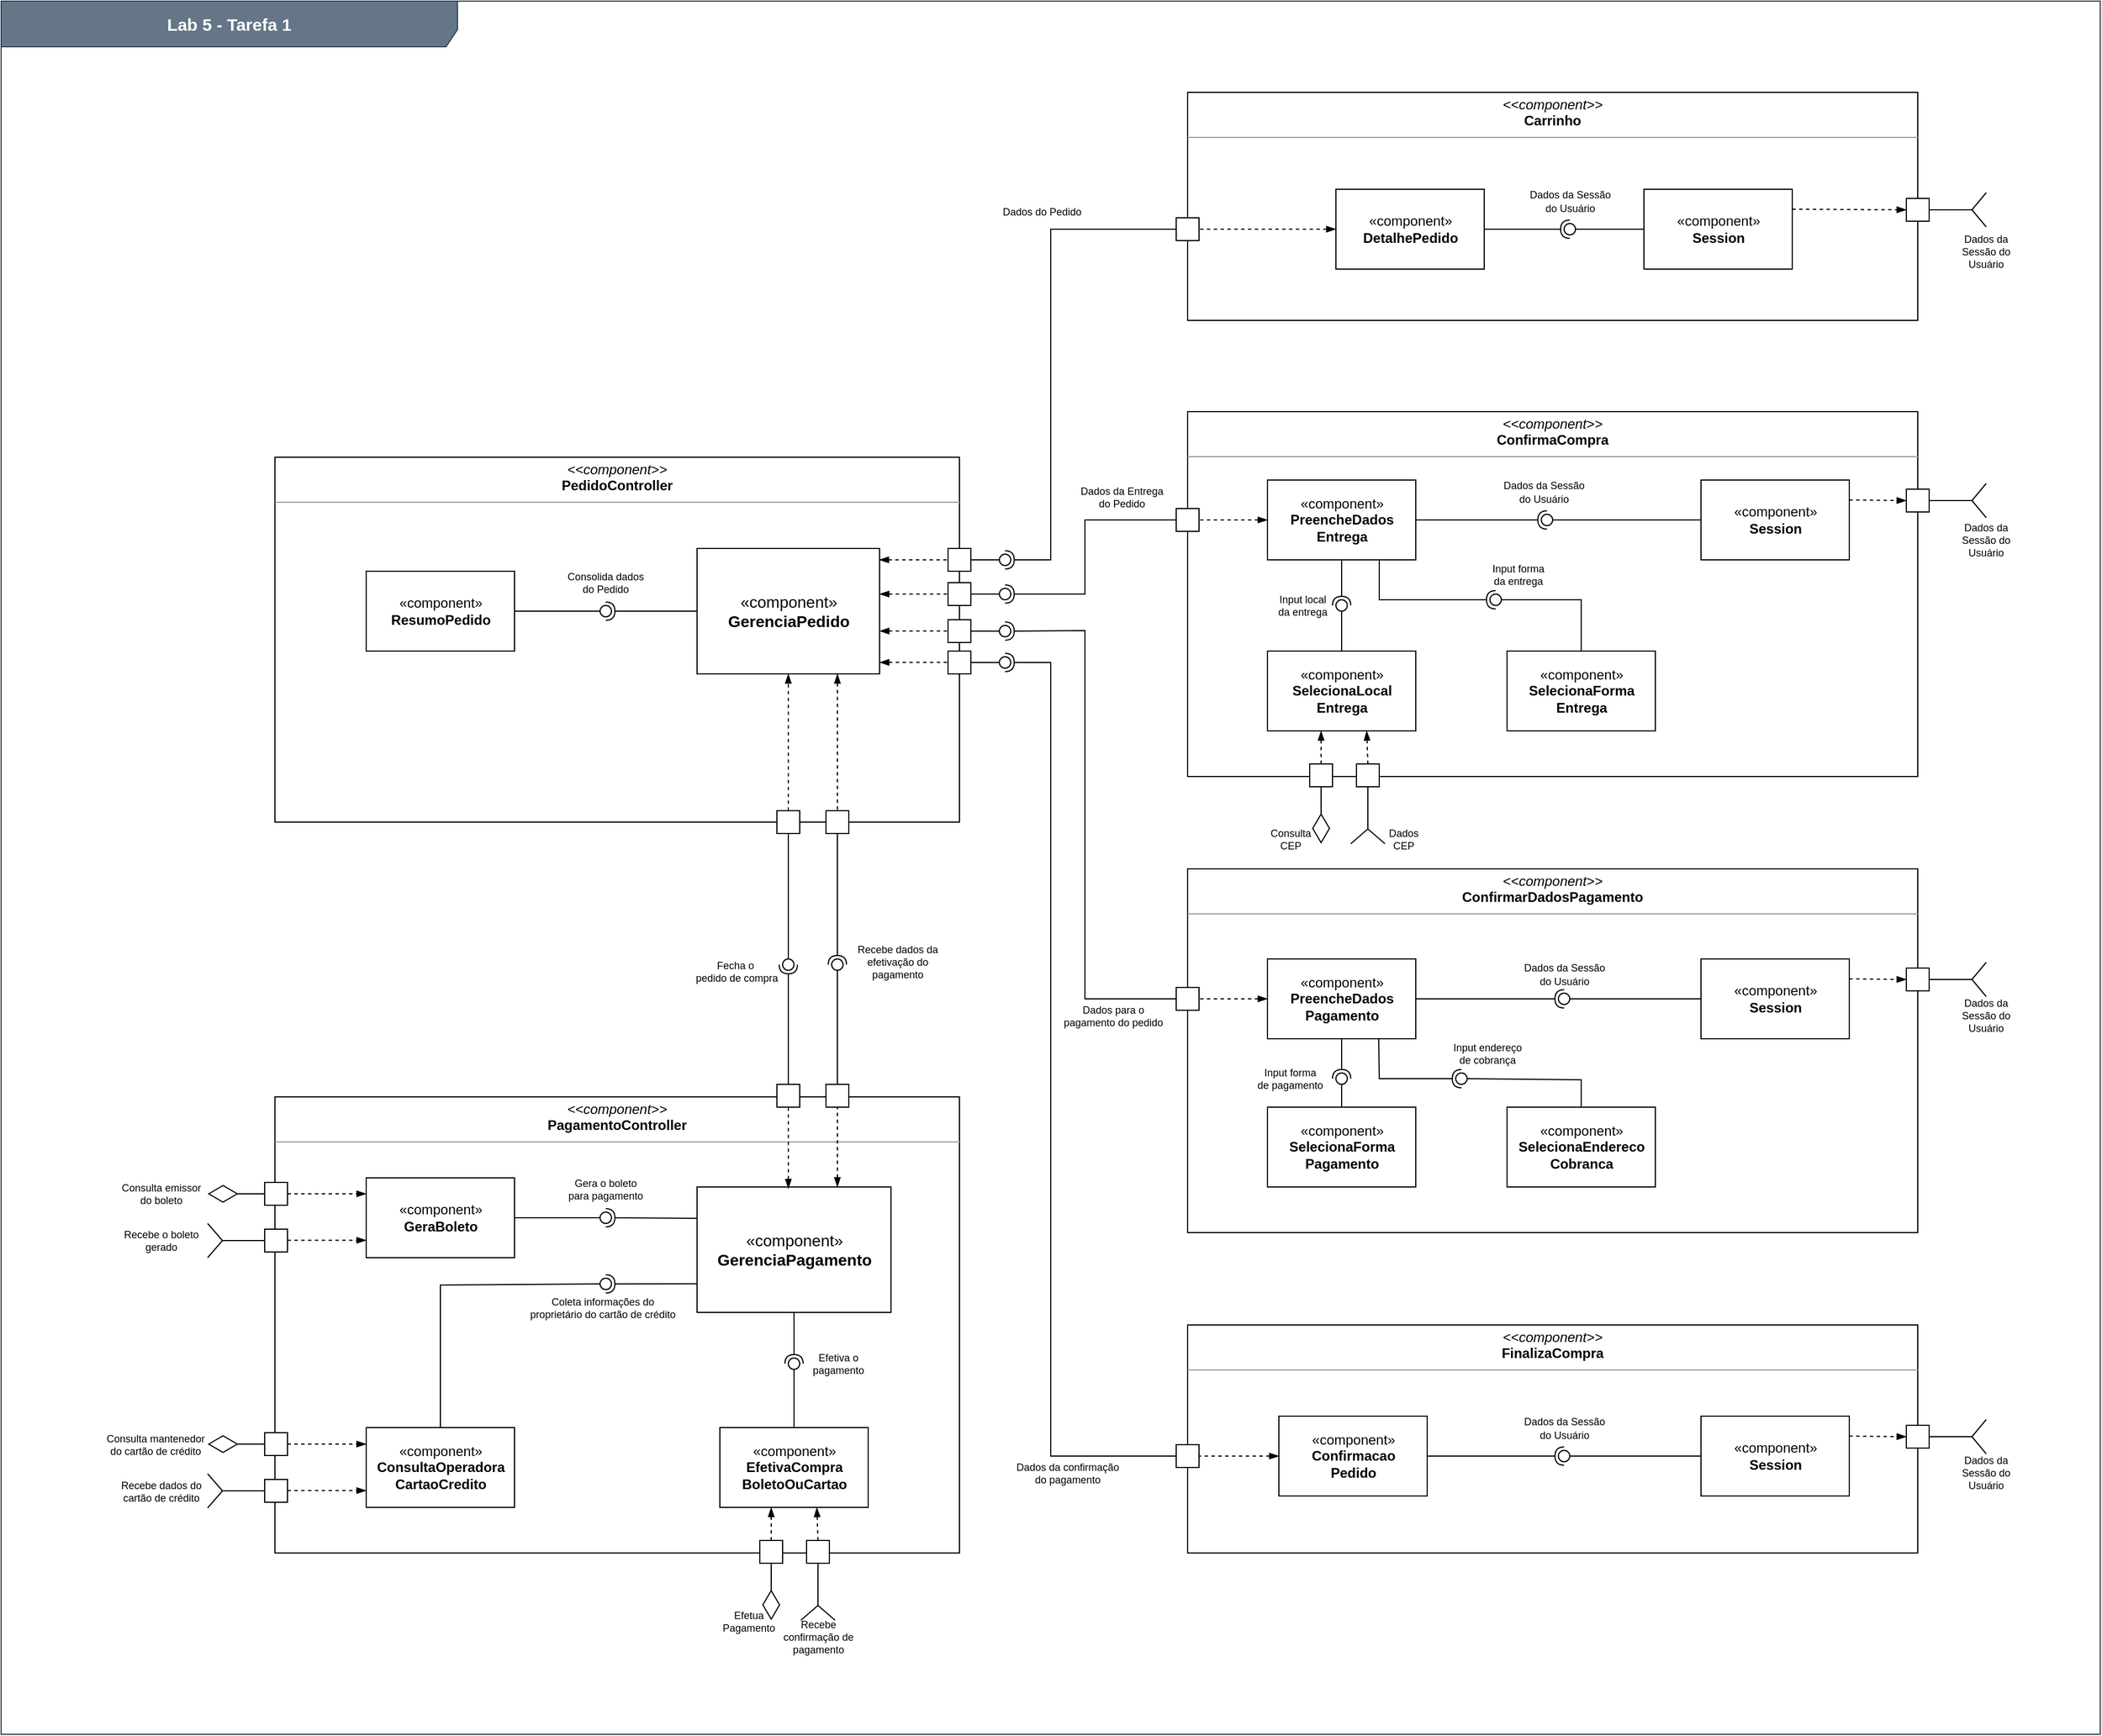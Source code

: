 <mxfile version="13.6.2" type="device"><diagram id="gcP-zUikWNP-_VO1i6bN" name="Page-1"><mxGraphModel dx="5293" dy="1544" grid="1" gridSize="10" guides="1" tooltips="1" connect="1" arrows="1" fold="1" page="1" pageScale="1" pageWidth="1169" pageHeight="827" math="0" shadow="0"><root><mxCell id="0"/><mxCell id="1" parent="0"/><mxCell id="m5oU41wqeyeOTkwFRVO8-5" value="&lt;p style=&quot;margin: 0px ; margin-top: 4px ; text-align: center&quot;&gt;&lt;i&gt;&amp;lt;&amp;lt;component&amp;gt;&amp;gt;&lt;/i&gt;&lt;br&gt;&lt;b&gt;PedidoController&lt;/b&gt;&lt;/p&gt;&lt;hr size=&quot;1&quot;&gt;&lt;p style=&quot;margin: 0px ; margin-left: 4px&quot;&gt;&lt;/p&gt;&lt;p style=&quot;margin: 0px ; margin-left: 4px&quot;&gt;&lt;br&gt;&lt;/p&gt;" style="verticalAlign=top;align=left;overflow=fill;fontSize=12;fontFamily=Helvetica;html=1;" vertex="1" parent="1"><mxGeometry x="-560" y="560" width="600" height="320" as="geometry"/></mxCell><mxCell id="m5oU41wqeyeOTkwFRVO8-6" value="&lt;p style=&quot;margin: 0px ; margin-top: 4px ; text-align: center&quot;&gt;&lt;i&gt;&amp;lt;&amp;lt;component&amp;gt;&amp;gt;&lt;/i&gt;&lt;br&gt;&lt;b&gt;Carrinho&lt;/b&gt;&lt;/p&gt;&lt;hr size=&quot;1&quot;&gt;&lt;p style=&quot;margin: 0px ; margin-left: 4px&quot;&gt;&lt;/p&gt;&lt;p style=&quot;margin: 0px ; margin-left: 4px&quot;&gt;&lt;br&gt;&lt;/p&gt;" style="verticalAlign=top;align=left;overflow=fill;fontSize=12;fontFamily=Helvetica;html=1;" vertex="1" parent="1"><mxGeometry x="240" y="240" width="640" height="200" as="geometry"/></mxCell><mxCell id="m5oU41wqeyeOTkwFRVO8-7" value="&lt;p style=&quot;margin: 0px ; margin-top: 4px ; text-align: center&quot;&gt;&lt;i&gt;&amp;lt;&amp;lt;component&amp;gt;&amp;gt;&lt;/i&gt;&lt;br&gt;&lt;b&gt;ConfirmaCompra&lt;/b&gt;&lt;/p&gt;&lt;hr size=&quot;1&quot;&gt;&lt;p style=&quot;margin: 0px ; margin-left: 4px&quot;&gt;&lt;/p&gt;&lt;p style=&quot;margin: 0px ; margin-left: 4px&quot;&gt;&lt;br&gt;&lt;/p&gt;" style="verticalAlign=top;align=left;overflow=fill;fontSize=12;fontFamily=Helvetica;html=1;" vertex="1" parent="1"><mxGeometry x="240" y="520" width="640" height="320" as="geometry"/></mxCell><mxCell id="m5oU41wqeyeOTkwFRVO8-8" value="&lt;p style=&quot;margin: 0px ; margin-top: 4px ; text-align: center&quot;&gt;&lt;i&gt;&amp;lt;&amp;lt;component&amp;gt;&amp;gt;&lt;/i&gt;&lt;br&gt;&lt;b&gt;FinalizaCompra&lt;/b&gt;&lt;/p&gt;&lt;hr size=&quot;1&quot;&gt;&lt;p style=&quot;margin: 0px ; margin-left: 4px&quot;&gt;&lt;/p&gt;&lt;p style=&quot;margin: 0px ; margin-left: 4px&quot;&gt;&lt;br&gt;&lt;/p&gt;" style="verticalAlign=top;align=left;overflow=fill;fontSize=12;fontFamily=Helvetica;html=1;" vertex="1" parent="1"><mxGeometry x="240" y="1321" width="640" height="200" as="geometry"/></mxCell><mxCell id="m5oU41wqeyeOTkwFRVO8-10" value="&lt;p style=&quot;margin: 0px ; margin-top: 4px ; text-align: center&quot;&gt;&lt;i&gt;&amp;lt;&amp;lt;component&amp;gt;&amp;gt;&lt;/i&gt;&lt;br&gt;&lt;b&gt;ConfirmarDadosPagamento&lt;/b&gt;&lt;/p&gt;&lt;hr size=&quot;1&quot;&gt;&lt;p style=&quot;margin: 0px ; margin-left: 4px&quot;&gt;&lt;/p&gt;&lt;p style=&quot;margin: 0px ; margin-left: 4px&quot;&gt;&lt;br&gt;&lt;/p&gt;" style="verticalAlign=top;align=left;overflow=fill;fontSize=12;fontFamily=Helvetica;html=1;" vertex="1" parent="1"><mxGeometry x="240" y="921" width="640" height="319" as="geometry"/></mxCell><mxCell id="m5oU41wqeyeOTkwFRVO8-15" value="«component»&lt;br&gt;&lt;b&gt;DetalhePedido&lt;/b&gt;" style="html=1;dropTarget=0;" vertex="1" parent="1"><mxGeometry x="370" y="325" width="130" height="70" as="geometry"/></mxCell><mxCell id="m5oU41wqeyeOTkwFRVO8-17" value="«component»&lt;br&gt;&lt;b&gt;Session&lt;/b&gt;" style="html=1;dropTarget=0;" vertex="1" parent="1"><mxGeometry x="640" y="325" width="130" height="70" as="geometry"/></mxCell><mxCell id="m5oU41wqeyeOTkwFRVO8-20" value="«component»&lt;br&gt;&lt;b&gt;Session&lt;/b&gt;" style="html=1;dropTarget=0;" vertex="1" parent="1"><mxGeometry x="690" y="580" width="130" height="70" as="geometry"/></mxCell><mxCell id="m5oU41wqeyeOTkwFRVO8-21" value="«component»&lt;br&gt;&lt;b&gt;SelecionaLocal&lt;br&gt;Entrega&lt;br&gt;&lt;/b&gt;" style="html=1;dropTarget=0;" vertex="1" parent="1"><mxGeometry x="310" y="730" width="130" height="70" as="geometry"/></mxCell><mxCell id="m5oU41wqeyeOTkwFRVO8-22" value="«component»&lt;br&gt;&lt;b&gt;SelecionaForma&lt;br&gt;Entrega&lt;br&gt;&lt;/b&gt;" style="html=1;dropTarget=0;" vertex="1" parent="1"><mxGeometry x="520" y="730" width="130" height="70" as="geometry"/></mxCell><mxCell id="m5oU41wqeyeOTkwFRVO8-24" value="«component»&lt;br&gt;&lt;b&gt;Session&lt;/b&gt;" style="html=1;dropTarget=0;" vertex="1" parent="1"><mxGeometry x="690" y="1401" width="130" height="70" as="geometry"/></mxCell><mxCell id="m5oU41wqeyeOTkwFRVO8-25" value="«component»&lt;br&gt;&lt;b&gt;SelecionaForma&lt;br&gt;Pagamento&lt;br&gt;&lt;/b&gt;" style="html=1;dropTarget=0;" vertex="1" parent="1"><mxGeometry x="310" y="1130" width="130" height="70" as="geometry"/></mxCell><mxCell id="m5oU41wqeyeOTkwFRVO8-26" value="«component»&lt;br&gt;&lt;b&gt;SelecionaEndereco&lt;br&gt;Cobranca&lt;br&gt;&lt;/b&gt;" style="html=1;dropTarget=0;" vertex="1" parent="1"><mxGeometry x="520" y="1130" width="130" height="70" as="geometry"/></mxCell><mxCell id="m5oU41wqeyeOTkwFRVO8-27" value="«component»&lt;br&gt;&lt;b&gt;Session&lt;/b&gt;" style="html=1;dropTarget=0;" vertex="1" parent="1"><mxGeometry x="690" y="1000" width="130" height="70" as="geometry"/></mxCell><mxCell id="m5oU41wqeyeOTkwFRVO8-28" value="«component»&lt;br&gt;&lt;b&gt;Confirmacao&lt;br&gt;Pedido&lt;br&gt;&lt;/b&gt;" style="html=1;dropTarget=0;" vertex="1" parent="1"><mxGeometry x="320" y="1401" width="130" height="70" as="geometry"/></mxCell><mxCell id="m5oU41wqeyeOTkwFRVO8-30" value="«component»&lt;br&gt;&lt;b&gt;ResumoPedido&lt;/b&gt;" style="html=1;dropTarget=0;" vertex="1" parent="1"><mxGeometry x="-480" y="660" width="130" height="70" as="geometry"/></mxCell><mxCell id="m5oU41wqeyeOTkwFRVO8-33" value="«component»&lt;br style=&quot;font-size: 14px;&quot;&gt;&lt;b style=&quot;font-size: 14px;&quot;&gt;GerenciaPedido&lt;/b&gt;" style="html=1;dropTarget=0;fontSize=14;" vertex="1" parent="1"><mxGeometry x="-190" y="640" width="160" height="110" as="geometry"/></mxCell><mxCell id="m5oU41wqeyeOTkwFRVO8-34" value="&lt;p style=&quot;margin: 0px ; margin-top: 4px ; text-align: center&quot;&gt;&lt;i&gt;&amp;lt;&amp;lt;component&amp;gt;&amp;gt;&lt;/i&gt;&lt;br&gt;&lt;b&gt;PagamentoController&lt;/b&gt;&lt;/p&gt;&lt;hr size=&quot;1&quot;&gt;&lt;p style=&quot;margin: 0px ; margin-left: 4px&quot;&gt;&lt;/p&gt;&lt;p style=&quot;margin: 0px ; margin-left: 4px&quot;&gt;&lt;br&gt;&lt;/p&gt;" style="verticalAlign=top;align=left;overflow=fill;fontSize=12;fontFamily=Helvetica;html=1;" vertex="1" parent="1"><mxGeometry x="-560" y="1121" width="600" height="400" as="geometry"/></mxCell><mxCell id="m5oU41wqeyeOTkwFRVO8-35" value="«component»&lt;br&gt;&lt;b&gt;GeraBoleto&lt;/b&gt;" style="html=1;dropTarget=0;" vertex="1" parent="1"><mxGeometry x="-480" y="1192" width="130" height="70" as="geometry"/></mxCell><mxCell id="m5oU41wqeyeOTkwFRVO8-36" value="«component»&lt;br&gt;&lt;b&gt;ConsultaOperadora&lt;br&gt;CartaoCredito&lt;br&gt;&lt;/b&gt;" style="html=1;dropTarget=0;" vertex="1" parent="1"><mxGeometry x="-480" y="1411" width="130" height="70" as="geometry"/></mxCell><mxCell id="m5oU41wqeyeOTkwFRVO8-37" value="«component»&lt;br style=&quot;font-size: 14px;&quot;&gt;&lt;b style=&quot;font-size: 14px;&quot;&gt;GerenciaPagamento&lt;/b&gt;" style="html=1;dropTarget=0;fontSize=14;" vertex="1" parent="1"><mxGeometry x="-190" y="1200" width="170" height="110" as="geometry"/></mxCell><mxCell id="m5oU41wqeyeOTkwFRVO8-38" value="«component»&lt;br&gt;&lt;b&gt;EfetivaCompra&lt;br&gt;BoletoOuCartao&lt;br&gt;&lt;/b&gt;" style="html=1;dropTarget=0;" vertex="1" parent="1"><mxGeometry x="-170" y="1411" width="130" height="70" as="geometry"/></mxCell><mxCell id="m5oU41wqeyeOTkwFRVO8-39" value="" style="rounded=0;whiteSpace=wrap;html=1;" vertex="1" parent="1"><mxGeometry x="230" y="350" width="20" height="20" as="geometry"/></mxCell><mxCell id="m5oU41wqeyeOTkwFRVO8-41" value="" style="rounded=0;whiteSpace=wrap;html=1;" vertex="1" parent="1"><mxGeometry x="870" y="333" width="20" height="20" as="geometry"/></mxCell><mxCell id="m5oU41wqeyeOTkwFRVO8-45" value="" style="group" vertex="1" connectable="0" parent="1"><mxGeometry x="890" y="328" width="50" height="30" as="geometry"/></mxCell><mxCell id="m5oU41wqeyeOTkwFRVO8-42" value="" style="endArrow=none;html=1;" edge="1" parent="m5oU41wqeyeOTkwFRVO8-45"><mxGeometry width="50" height="50" relative="1" as="geometry"><mxPoint x="37.5" y="15" as="sourcePoint"/><mxPoint x="50" as="targetPoint"/></mxGeometry></mxCell><mxCell id="m5oU41wqeyeOTkwFRVO8-43" value="" style="endArrow=none;html=1;" edge="1" parent="m5oU41wqeyeOTkwFRVO8-45"><mxGeometry width="50" height="50" relative="1" as="geometry"><mxPoint x="37.5" y="15" as="sourcePoint"/><mxPoint x="50" y="30" as="targetPoint"/></mxGeometry></mxCell><mxCell id="m5oU41wqeyeOTkwFRVO8-44" value="" style="endArrow=none;html=1;" edge="1" parent="m5oU41wqeyeOTkwFRVO8-45"><mxGeometry width="50" height="50" relative="1" as="geometry"><mxPoint y="15" as="sourcePoint"/><mxPoint x="37.5" y="15" as="targetPoint"/></mxGeometry></mxCell><mxCell id="m5oU41wqeyeOTkwFRVO8-46" value="" style="endArrow=blockThin;dashed=1;html=1;exitX=1;exitY=0.25;exitDx=0;exitDy=0;entryX=0;entryY=0.5;entryDx=0;entryDy=0;endFill=1;" edge="1" parent="1" source="m5oU41wqeyeOTkwFRVO8-17" target="m5oU41wqeyeOTkwFRVO8-41"><mxGeometry width="50" height="50" relative="1" as="geometry"><mxPoint x="800" y="380" as="sourcePoint"/><mxPoint x="850" y="330" as="targetPoint"/></mxGeometry></mxCell><mxCell id="m5oU41wqeyeOTkwFRVO8-47" value="Dados da&lt;br style=&quot;font-size: 9px;&quot;&gt;Sessão do &lt;br style=&quot;font-size: 9px;&quot;&gt;Usuário" style="text;html=1;strokeColor=none;fillColor=none;align=center;verticalAlign=middle;whiteSpace=wrap;rounded=0;fontSize=9;" vertex="1" parent="1"><mxGeometry x="910" y="360" width="60" height="40" as="geometry"/></mxCell><mxCell id="m5oU41wqeyeOTkwFRVO8-48" value="" style="rounded=0;orthogonalLoop=1;jettySize=auto;html=1;endArrow=none;endFill=0;fontSize=10;exitX=0;exitY=0.5;exitDx=0;exitDy=0;" edge="1" target="m5oU41wqeyeOTkwFRVO8-50" parent="1" source="m5oU41wqeyeOTkwFRVO8-17"><mxGeometry relative="1" as="geometry"><mxPoint x="630" y="360" as="sourcePoint"/></mxGeometry></mxCell><mxCell id="m5oU41wqeyeOTkwFRVO8-49" value="" style="rounded=0;orthogonalLoop=1;jettySize=auto;html=1;endArrow=halfCircle;endFill=0;entryX=0.5;entryY=0.5;entryDx=0;entryDy=0;endSize=6;strokeWidth=1;fontSize=10;exitX=1;exitY=0.5;exitDx=0;exitDy=0;" edge="1" target="m5oU41wqeyeOTkwFRVO8-50" parent="1" source="m5oU41wqeyeOTkwFRVO8-15"><mxGeometry relative="1" as="geometry"><mxPoint x="490" y="360" as="sourcePoint"/></mxGeometry></mxCell><mxCell id="m5oU41wqeyeOTkwFRVO8-50" value="" style="ellipse;whiteSpace=wrap;html=1;fontFamily=Helvetica;fontSize=12;fontColor=#000000;align=center;strokeColor=#000000;fillColor=#ffffff;points=[];aspect=fixed;resizable=0;" vertex="1" parent="1"><mxGeometry x="570" y="355" width="10" height="10" as="geometry"/></mxCell><mxCell id="m5oU41wqeyeOTkwFRVO8-51" value="&lt;font style=&quot;font-size: 9px&quot; color=&quot;#000000&quot;&gt;Dados da Sessão do Usuário&lt;/font&gt;" style="text;html=1;strokeColor=none;fillColor=none;align=center;verticalAlign=middle;whiteSpace=wrap;rounded=0;fontSize=10;fontColor=#FF0000;" vertex="1" parent="1"><mxGeometry x="537.5" y="320.5" width="75" height="29.5" as="geometry"/></mxCell><mxCell id="m5oU41wqeyeOTkwFRVO8-52" value="«component»&lt;br&gt;&lt;b&gt;PreencheDados&lt;br&gt;Entrega&lt;br&gt;&lt;/b&gt;" style="html=1;dropTarget=0;" vertex="1" parent="1"><mxGeometry x="310" y="580" width="130" height="70" as="geometry"/></mxCell><mxCell id="m5oU41wqeyeOTkwFRVO8-53" value="" style="rounded=0;whiteSpace=wrap;html=1;" vertex="1" parent="1"><mxGeometry x="870" y="588" width="20" height="20" as="geometry"/></mxCell><mxCell id="m5oU41wqeyeOTkwFRVO8-54" value="" style="group" vertex="1" connectable="0" parent="1"><mxGeometry x="890" y="583" width="50" height="30" as="geometry"/></mxCell><mxCell id="m5oU41wqeyeOTkwFRVO8-55" value="" style="endArrow=none;html=1;" edge="1" parent="m5oU41wqeyeOTkwFRVO8-54"><mxGeometry width="50" height="50" relative="1" as="geometry"><mxPoint x="37.5" y="15" as="sourcePoint"/><mxPoint x="50" as="targetPoint"/></mxGeometry></mxCell><mxCell id="m5oU41wqeyeOTkwFRVO8-56" value="" style="endArrow=none;html=1;" edge="1" parent="m5oU41wqeyeOTkwFRVO8-54"><mxGeometry width="50" height="50" relative="1" as="geometry"><mxPoint x="37.5" y="15" as="sourcePoint"/><mxPoint x="50" y="30" as="targetPoint"/></mxGeometry></mxCell><mxCell id="m5oU41wqeyeOTkwFRVO8-57" value="" style="endArrow=none;html=1;" edge="1" parent="m5oU41wqeyeOTkwFRVO8-54"><mxGeometry width="50" height="50" relative="1" as="geometry"><mxPoint y="15" as="sourcePoint"/><mxPoint x="37.5" y="15" as="targetPoint"/></mxGeometry></mxCell><mxCell id="m5oU41wqeyeOTkwFRVO8-58" value="" style="endArrow=blockThin;dashed=1;html=1;exitX=1;exitY=0.25;exitDx=0;exitDy=0;entryX=0;entryY=0.5;entryDx=0;entryDy=0;endFill=1;" edge="1" parent="1" target="m5oU41wqeyeOTkwFRVO8-53" source="m5oU41wqeyeOTkwFRVO8-20"><mxGeometry width="50" height="50" relative="1" as="geometry"><mxPoint x="770" y="602.5" as="sourcePoint"/><mxPoint x="850" y="590" as="targetPoint"/></mxGeometry></mxCell><mxCell id="m5oU41wqeyeOTkwFRVO8-59" value="Dados da&lt;br style=&quot;font-size: 9px;&quot;&gt;Sessão do &lt;br style=&quot;font-size: 9px;&quot;&gt;Usuário" style="text;html=1;strokeColor=none;fillColor=none;align=center;verticalAlign=middle;whiteSpace=wrap;rounded=0;fontSize=9;" vertex="1" parent="1"><mxGeometry x="910" y="613" width="60" height="40" as="geometry"/></mxCell><mxCell id="m5oU41wqeyeOTkwFRVO8-63" value="" style="rounded=0;orthogonalLoop=1;jettySize=auto;html=1;endArrow=none;endFill=0;fontSize=10;fontColor=#FF0000;exitX=0;exitY=0.5;exitDx=0;exitDy=0;" edge="1" target="m5oU41wqeyeOTkwFRVO8-65" parent="1" source="m5oU41wqeyeOTkwFRVO8-20"><mxGeometry relative="1" as="geometry"><mxPoint x="690" y="612" as="sourcePoint"/></mxGeometry></mxCell><mxCell id="m5oU41wqeyeOTkwFRVO8-64" value="" style="rounded=0;orthogonalLoop=1;jettySize=auto;html=1;endArrow=halfCircle;endFill=0;entryX=0.5;entryY=0.5;entryDx=0;entryDy=0;endSize=6;strokeWidth=1;fontSize=10;fontColor=#FF0000;exitX=1;exitY=0.5;exitDx=0;exitDy=0;" edge="1" target="m5oU41wqeyeOTkwFRVO8-65" parent="1" source="m5oU41wqeyeOTkwFRVO8-52"><mxGeometry relative="1" as="geometry"><mxPoint x="410" y="612" as="sourcePoint"/></mxGeometry></mxCell><mxCell id="m5oU41wqeyeOTkwFRVO8-65" value="" style="ellipse;whiteSpace=wrap;html=1;fontFamily=Helvetica;fontSize=12;fontColor=#000000;align=center;strokeColor=#000000;fillColor=#ffffff;points=[];aspect=fixed;resizable=0;" vertex="1" parent="1"><mxGeometry x="550" y="610" width="10" height="10" as="geometry"/></mxCell><mxCell id="m5oU41wqeyeOTkwFRVO8-66" value="" style="endArrow=none;dashed=1;html=1;fontSize=10;fontColor=#FF0000;entryX=1;entryY=0.5;entryDx=0;entryDy=0;exitX=0;exitY=0.5;exitDx=0;exitDy=0;endFill=0;startArrow=blockThin;startFill=1;" edge="1" parent="1" source="m5oU41wqeyeOTkwFRVO8-15" target="m5oU41wqeyeOTkwFRVO8-39"><mxGeometry width="50" height="50" relative="1" as="geometry"><mxPoint x="470" y="420" as="sourcePoint"/><mxPoint x="520" y="370" as="targetPoint"/></mxGeometry></mxCell><mxCell id="m5oU41wqeyeOTkwFRVO8-67" value="" style="rounded=0;whiteSpace=wrap;html=1;" vertex="1" parent="1"><mxGeometry x="230" y="605" width="20" height="20" as="geometry"/></mxCell><mxCell id="m5oU41wqeyeOTkwFRVO8-68" value="" style="endArrow=none;dashed=1;html=1;fontSize=10;fontColor=#FF0000;entryX=1;entryY=0.5;entryDx=0;entryDy=0;exitX=0;exitY=0.5;exitDx=0;exitDy=0;endFill=0;startArrow=blockThin;startFill=1;" edge="1" parent="1" source="m5oU41wqeyeOTkwFRVO8-52" target="m5oU41wqeyeOTkwFRVO8-67"><mxGeometry width="50" height="50" relative="1" as="geometry"><mxPoint x="470" y="670" as="sourcePoint"/><mxPoint x="520" y="620" as="targetPoint"/></mxGeometry></mxCell><mxCell id="m5oU41wqeyeOTkwFRVO8-69" value="" style="rounded=0;orthogonalLoop=1;jettySize=auto;html=1;endArrow=none;endFill=0;fontSize=10;fontColor=#FF0000;exitX=0.5;exitY=0;exitDx=0;exitDy=0;" edge="1" target="m5oU41wqeyeOTkwFRVO8-71" parent="1" source="m5oU41wqeyeOTkwFRVO8-21"><mxGeometry relative="1" as="geometry"><mxPoint x="340" y="730" as="sourcePoint"/></mxGeometry></mxCell><mxCell id="m5oU41wqeyeOTkwFRVO8-70" value="" style="rounded=0;orthogonalLoop=1;jettySize=auto;html=1;endArrow=halfCircle;endFill=0;entryX=0.5;entryY=0.5;entryDx=0;entryDy=0;endSize=6;strokeWidth=1;fontSize=10;fontColor=#FF0000;exitX=0.5;exitY=1;exitDx=0;exitDy=0;" edge="1" target="m5oU41wqeyeOTkwFRVO8-71" parent="1" source="m5oU41wqeyeOTkwFRVO8-52"><mxGeometry relative="1" as="geometry"><mxPoint x="340" y="650" as="sourcePoint"/></mxGeometry></mxCell><mxCell id="m5oU41wqeyeOTkwFRVO8-71" value="" style="ellipse;whiteSpace=wrap;html=1;fontFamily=Helvetica;fontSize=12;fontColor=#000000;align=center;strokeColor=#000000;fillColor=#ffffff;points=[];aspect=fixed;resizable=0;" vertex="1" parent="1"><mxGeometry x="370" y="685" width="10" height="10" as="geometry"/></mxCell><mxCell id="m5oU41wqeyeOTkwFRVO8-72" value="Input local da entrega" style="text;html=1;strokeColor=none;fillColor=none;align=center;verticalAlign=middle;whiteSpace=wrap;rounded=0;fontSize=9;" vertex="1" parent="1"><mxGeometry x="316" y="677.5" width="50" height="25" as="geometry"/></mxCell><mxCell id="m5oU41wqeyeOTkwFRVO8-73" value="" style="rounded=0;orthogonalLoop=1;jettySize=auto;html=1;endArrow=none;endFill=0;fontSize=8;fontColor=#000000;exitX=0.5;exitY=0;exitDx=0;exitDy=0;" edge="1" target="m5oU41wqeyeOTkwFRVO8-75" parent="1" source="m5oU41wqeyeOTkwFRVO8-22"><mxGeometry relative="1" as="geometry"><mxPoint x="490" y="685" as="sourcePoint"/><Array as="points"><mxPoint x="585" y="685"/></Array></mxGeometry></mxCell><mxCell id="m5oU41wqeyeOTkwFRVO8-74" value="" style="rounded=0;orthogonalLoop=1;jettySize=auto;html=1;endArrow=halfCircle;endFill=0;entryX=0.5;entryY=0.5;entryDx=0;entryDy=0;endSize=6;strokeWidth=1;fontSize=8;fontColor=#000000;exitX=0.754;exitY=1.004;exitDx=0;exitDy=0;exitPerimeter=0;" edge="1" target="m5oU41wqeyeOTkwFRVO8-75" parent="1" source="m5oU41wqeyeOTkwFRVO8-52"><mxGeometry relative="1" as="geometry"><mxPoint x="530" y="685" as="sourcePoint"/><Array as="points"><mxPoint x="408" y="685"/></Array></mxGeometry></mxCell><mxCell id="m5oU41wqeyeOTkwFRVO8-75" value="" style="ellipse;whiteSpace=wrap;html=1;fontFamily=Helvetica;fontSize=12;fontColor=#000000;align=center;strokeColor=#000000;fillColor=#ffffff;points=[];aspect=fixed;resizable=0;" vertex="1" parent="1"><mxGeometry x="505" y="680" width="10" height="10" as="geometry"/></mxCell><mxCell id="m5oU41wqeyeOTkwFRVO8-79" value="Input forma da entrega" style="text;html=1;strokeColor=none;fillColor=none;align=center;verticalAlign=middle;whiteSpace=wrap;rounded=0;fontSize=9;" vertex="1" parent="1"><mxGeometry x="500" y="650" width="60" height="25" as="geometry"/></mxCell><mxCell id="m5oU41wqeyeOTkwFRVO8-80" value="&lt;font style=&quot;font-size: 9px&quot; color=&quot;#000000&quot;&gt;Dados da Sessão do Usuário&lt;/font&gt;" style="text;html=1;strokeColor=none;fillColor=none;align=center;verticalAlign=middle;whiteSpace=wrap;rounded=0;fontSize=10;fontColor=#FF0000;" vertex="1" parent="1"><mxGeometry x="515" y="575.5" width="75" height="29.5" as="geometry"/></mxCell><mxCell id="m5oU41wqeyeOTkwFRVO8-81" value="«component»&lt;br&gt;&lt;b&gt;PreencheDados&lt;br&gt;Pagamento&lt;br&gt;&lt;/b&gt;" style="html=1;dropTarget=0;" vertex="1" parent="1"><mxGeometry x="310" y="1000" width="130" height="70" as="geometry"/></mxCell><mxCell id="m5oU41wqeyeOTkwFRVO8-82" value="" style="rounded=0;orthogonalLoop=1;jettySize=auto;html=1;endArrow=none;endFill=0;fontSize=14;fontColor=#000000;exitX=0;exitY=0.5;exitDx=0;exitDy=0;" edge="1" target="m5oU41wqeyeOTkwFRVO8-84" parent="1" source="m5oU41wqeyeOTkwFRVO8-27"><mxGeometry relative="1" as="geometry"><mxPoint x="550" y="1035" as="sourcePoint"/></mxGeometry></mxCell><mxCell id="m5oU41wqeyeOTkwFRVO8-83" value="" style="rounded=0;orthogonalLoop=1;jettySize=auto;html=1;endArrow=halfCircle;endFill=0;entryX=0.5;entryY=0.5;entryDx=0;entryDy=0;endSize=6;strokeWidth=1;fontSize=14;fontColor=#000000;exitX=1;exitY=0.5;exitDx=0;exitDy=0;" edge="1" target="m5oU41wqeyeOTkwFRVO8-84" parent="1" source="m5oU41wqeyeOTkwFRVO8-81"><mxGeometry relative="1" as="geometry"><mxPoint x="590" y="1035" as="sourcePoint"/></mxGeometry></mxCell><mxCell id="m5oU41wqeyeOTkwFRVO8-84" value="" style="ellipse;whiteSpace=wrap;html=1;fontFamily=Helvetica;fontSize=12;fontColor=#000000;align=center;strokeColor=#000000;fillColor=#ffffff;points=[];aspect=fixed;resizable=0;" vertex="1" parent="1"><mxGeometry x="565" y="1030" width="10" height="10" as="geometry"/></mxCell><mxCell id="m5oU41wqeyeOTkwFRVO8-85" value="" style="rounded=0;whiteSpace=wrap;html=1;" vertex="1" parent="1"><mxGeometry x="870" y="1008" width="20" height="20" as="geometry"/></mxCell><mxCell id="m5oU41wqeyeOTkwFRVO8-86" value="" style="group" vertex="1" connectable="0" parent="1"><mxGeometry x="890" y="1003" width="50" height="30" as="geometry"/></mxCell><mxCell id="m5oU41wqeyeOTkwFRVO8-87" value="" style="endArrow=none;html=1;" edge="1" parent="m5oU41wqeyeOTkwFRVO8-86"><mxGeometry width="50" height="50" relative="1" as="geometry"><mxPoint x="37.5" y="15" as="sourcePoint"/><mxPoint x="50" as="targetPoint"/></mxGeometry></mxCell><mxCell id="m5oU41wqeyeOTkwFRVO8-88" value="" style="endArrow=none;html=1;" edge="1" parent="m5oU41wqeyeOTkwFRVO8-86"><mxGeometry width="50" height="50" relative="1" as="geometry"><mxPoint x="37.5" y="15" as="sourcePoint"/><mxPoint x="50" y="30" as="targetPoint"/></mxGeometry></mxCell><mxCell id="m5oU41wqeyeOTkwFRVO8-89" value="" style="endArrow=none;html=1;" edge="1" parent="m5oU41wqeyeOTkwFRVO8-86"><mxGeometry width="50" height="50" relative="1" as="geometry"><mxPoint y="15" as="sourcePoint"/><mxPoint x="37.5" y="15" as="targetPoint"/></mxGeometry></mxCell><mxCell id="m5oU41wqeyeOTkwFRVO8-90" value="Dados da&lt;br style=&quot;font-size: 9px;&quot;&gt;Sessão do &lt;br style=&quot;font-size: 9px;&quot;&gt;Usuário" style="text;html=1;strokeColor=none;fillColor=none;align=center;verticalAlign=middle;whiteSpace=wrap;rounded=0;fontSize=9;" vertex="1" parent="1"><mxGeometry x="910" y="1030" width="60" height="40" as="geometry"/></mxCell><mxCell id="m5oU41wqeyeOTkwFRVO8-93" value="" style="endArrow=blockThin;dashed=1;html=1;fontSize=14;fontColor=#000000;exitX=1;exitY=0.25;exitDx=0;exitDy=0;entryX=0;entryY=0.5;entryDx=0;entryDy=0;startArrow=none;startFill=0;endFill=1;" edge="1" parent="1" source="m5oU41wqeyeOTkwFRVO8-27" target="m5oU41wqeyeOTkwFRVO8-85"><mxGeometry width="50" height="50" relative="1" as="geometry"><mxPoint x="830" y="1100" as="sourcePoint"/><mxPoint x="880" y="1050" as="targetPoint"/></mxGeometry></mxCell><mxCell id="m5oU41wqeyeOTkwFRVO8-94" value="&lt;font style=&quot;font-size: 9px&quot; color=&quot;#000000&quot;&gt;Dados da Sessão do Usuário&lt;/font&gt;" style="text;html=1;strokeColor=none;fillColor=none;align=center;verticalAlign=middle;whiteSpace=wrap;rounded=0;fontSize=10;fontColor=#FF0000;" vertex="1" parent="1"><mxGeometry x="532.5" y="998.5" width="75" height="29.5" as="geometry"/></mxCell><mxCell id="m5oU41wqeyeOTkwFRVO8-95" value="" style="rounded=0;whiteSpace=wrap;html=1;" vertex="1" parent="1"><mxGeometry x="230" y="1025" width="20" height="20" as="geometry"/></mxCell><mxCell id="m5oU41wqeyeOTkwFRVO8-96" value="" style="endArrow=none;dashed=1;html=1;fontSize=10;fontColor=#FF0000;entryX=1;entryY=0.5;entryDx=0;entryDy=0;exitX=0;exitY=0.5;exitDx=0;exitDy=0;endFill=0;startArrow=blockThin;startFill=1;" edge="1" parent="1" target="m5oU41wqeyeOTkwFRVO8-95" source="m5oU41wqeyeOTkwFRVO8-81"><mxGeometry width="50" height="50" relative="1" as="geometry"><mxPoint x="310" y="1035" as="sourcePoint"/><mxPoint x="520" y="1040" as="targetPoint"/></mxGeometry></mxCell><mxCell id="m5oU41wqeyeOTkwFRVO8-100" value="" style="rounded=0;orthogonalLoop=1;jettySize=auto;html=1;endArrow=none;endFill=0;fontSize=14;fontColor=#000000;" edge="1" target="m5oU41wqeyeOTkwFRVO8-102" parent="1"><mxGeometry relative="1" as="geometry"><mxPoint x="375" y="1130" as="sourcePoint"/></mxGeometry></mxCell><mxCell id="m5oU41wqeyeOTkwFRVO8-101" value="" style="rounded=0;orthogonalLoop=1;jettySize=auto;html=1;endArrow=halfCircle;endFill=0;entryX=0.5;entryY=0.5;entryDx=0;entryDy=0;endSize=6;strokeWidth=1;fontSize=14;fontColor=#000000;exitX=0.5;exitY=1;exitDx=0;exitDy=0;" edge="1" target="m5oU41wqeyeOTkwFRVO8-102" parent="1" source="m5oU41wqeyeOTkwFRVO8-81"><mxGeometry relative="1" as="geometry"><mxPoint x="375" y="1080" as="sourcePoint"/></mxGeometry></mxCell><mxCell id="m5oU41wqeyeOTkwFRVO8-102" value="" style="ellipse;whiteSpace=wrap;html=1;fontFamily=Helvetica;fontSize=12;fontColor=#000000;align=center;strokeColor=#000000;fillColor=#ffffff;points=[];aspect=fixed;resizable=0;" vertex="1" parent="1"><mxGeometry x="370" y="1100" width="10" height="10" as="geometry"/></mxCell><mxCell id="m5oU41wqeyeOTkwFRVO8-103" value="" style="rounded=0;orthogonalLoop=1;jettySize=auto;html=1;endArrow=none;endFill=0;fontSize=14;fontColor=#000000;exitX=0.5;exitY=0;exitDx=0;exitDy=0;" edge="1" target="m5oU41wqeyeOTkwFRVO8-105" parent="1" source="m5oU41wqeyeOTkwFRVO8-26"><mxGeometry relative="1" as="geometry"><mxPoint x="460" y="1105" as="sourcePoint"/><Array as="points"><mxPoint x="585" y="1106"/></Array></mxGeometry></mxCell><mxCell id="m5oU41wqeyeOTkwFRVO8-104" value="" style="rounded=0;orthogonalLoop=1;jettySize=auto;html=1;endArrow=halfCircle;endFill=0;entryX=0.5;entryY=0.5;entryDx=0;entryDy=0;endSize=6;strokeWidth=1;fontSize=14;fontColor=#000000;exitX=0.75;exitY=1;exitDx=0;exitDy=0;" edge="1" target="m5oU41wqeyeOTkwFRVO8-105" parent="1" source="m5oU41wqeyeOTkwFRVO8-81"><mxGeometry relative="1" as="geometry"><mxPoint x="500" y="1105" as="sourcePoint"/><Array as="points"><mxPoint x="408" y="1105"/></Array></mxGeometry></mxCell><mxCell id="m5oU41wqeyeOTkwFRVO8-105" value="" style="ellipse;whiteSpace=wrap;html=1;fontFamily=Helvetica;fontSize=12;fontColor=#000000;align=center;strokeColor=#000000;fillColor=#ffffff;points=[];aspect=fixed;resizable=0;" vertex="1" parent="1"><mxGeometry x="475" y="1100" width="10" height="10" as="geometry"/></mxCell><mxCell id="m5oU41wqeyeOTkwFRVO8-106" value="Input forma de pagamento" style="text;html=1;strokeColor=none;fillColor=none;align=center;verticalAlign=middle;whiteSpace=wrap;rounded=0;fontSize=9;fontColor=#000000;" vertex="1" parent="1"><mxGeometry x="300" y="1092.5" width="60" height="25" as="geometry"/></mxCell><mxCell id="m5oU41wqeyeOTkwFRVO8-107" value="Input endereço de cobrança" style="text;html=1;strokeColor=none;fillColor=none;align=center;verticalAlign=middle;whiteSpace=wrap;rounded=0;fontSize=9;fontColor=#000000;" vertex="1" parent="1"><mxGeometry x="467.5" y="1070" width="70" height="25" as="geometry"/></mxCell><mxCell id="m5oU41wqeyeOTkwFRVO8-108" value="" style="rounded=0;whiteSpace=wrap;html=1;" vertex="1" parent="1"><mxGeometry x="870" y="1409" width="20" height="20" as="geometry"/></mxCell><mxCell id="m5oU41wqeyeOTkwFRVO8-109" value="" style="group" vertex="1" connectable="0" parent="1"><mxGeometry x="890" y="1404" width="50" height="30" as="geometry"/></mxCell><mxCell id="m5oU41wqeyeOTkwFRVO8-110" value="" style="endArrow=none;html=1;" edge="1" parent="m5oU41wqeyeOTkwFRVO8-109"><mxGeometry width="50" height="50" relative="1" as="geometry"><mxPoint x="37.5" y="15" as="sourcePoint"/><mxPoint x="50" as="targetPoint"/></mxGeometry></mxCell><mxCell id="m5oU41wqeyeOTkwFRVO8-111" value="" style="endArrow=none;html=1;" edge="1" parent="m5oU41wqeyeOTkwFRVO8-109"><mxGeometry width="50" height="50" relative="1" as="geometry"><mxPoint x="37.5" y="15" as="sourcePoint"/><mxPoint x="50" y="30" as="targetPoint"/></mxGeometry></mxCell><mxCell id="m5oU41wqeyeOTkwFRVO8-112" value="" style="endArrow=none;html=1;" edge="1" parent="m5oU41wqeyeOTkwFRVO8-109"><mxGeometry width="50" height="50" relative="1" as="geometry"><mxPoint y="15" as="sourcePoint"/><mxPoint x="37.5" y="15" as="targetPoint"/></mxGeometry></mxCell><mxCell id="m5oU41wqeyeOTkwFRVO8-113" value="Dados da&lt;br style=&quot;font-size: 9px;&quot;&gt;Sessão do &lt;br style=&quot;font-size: 9px;&quot;&gt;Usuário" style="text;html=1;strokeColor=none;fillColor=none;align=center;verticalAlign=middle;whiteSpace=wrap;rounded=0;fontSize=9;" vertex="1" parent="1"><mxGeometry x="910" y="1431" width="60" height="40" as="geometry"/></mxCell><mxCell id="m5oU41wqeyeOTkwFRVO8-114" value="" style="endArrow=blockThin;dashed=1;html=1;fontSize=14;fontColor=#000000;exitX=1;exitY=0.25;exitDx=0;exitDy=0;entryX=0;entryY=0.5;entryDx=0;entryDy=0;startArrow=none;startFill=0;endFill=1;" edge="1" parent="1" target="m5oU41wqeyeOTkwFRVO8-108"><mxGeometry width="50" height="50" relative="1" as="geometry"><mxPoint x="820" y="1418.5" as="sourcePoint"/><mxPoint x="880" y="1451" as="targetPoint"/></mxGeometry></mxCell><mxCell id="m5oU41wqeyeOTkwFRVO8-115" value="" style="rounded=0;whiteSpace=wrap;html=1;" vertex="1" parent="1"><mxGeometry x="230" y="1426" width="20" height="20" as="geometry"/></mxCell><mxCell id="m5oU41wqeyeOTkwFRVO8-116" value="" style="endArrow=none;dashed=1;html=1;fontSize=10;fontColor=#FF0000;entryX=1;entryY=0.5;entryDx=0;entryDy=0;exitX=0;exitY=0.5;exitDx=0;exitDy=0;endFill=0;startArrow=blockThin;startFill=1;" edge="1" parent="1" target="m5oU41wqeyeOTkwFRVO8-115" source="m5oU41wqeyeOTkwFRVO8-28"><mxGeometry width="50" height="50" relative="1" as="geometry"><mxPoint x="310" y="1436" as="sourcePoint"/><mxPoint x="520" y="1441" as="targetPoint"/></mxGeometry></mxCell><mxCell id="m5oU41wqeyeOTkwFRVO8-117" value="" style="rounded=0;orthogonalLoop=1;jettySize=auto;html=1;endArrow=none;endFill=0;fontSize=9;fontColor=#000000;exitX=0;exitY=0.5;exitDx=0;exitDy=0;" edge="1" target="m5oU41wqeyeOTkwFRVO8-119" parent="1" source="m5oU41wqeyeOTkwFRVO8-24"><mxGeometry relative="1" as="geometry"><mxPoint x="550" y="1436" as="sourcePoint"/></mxGeometry></mxCell><mxCell id="m5oU41wqeyeOTkwFRVO8-118" value="" style="rounded=0;orthogonalLoop=1;jettySize=auto;html=1;endArrow=halfCircle;endFill=0;entryX=0.5;entryY=0.5;entryDx=0;entryDy=0;endSize=6;strokeWidth=1;fontSize=9;fontColor=#000000;exitX=1;exitY=0.5;exitDx=0;exitDy=0;" edge="1" target="m5oU41wqeyeOTkwFRVO8-119" parent="1" source="m5oU41wqeyeOTkwFRVO8-28"><mxGeometry relative="1" as="geometry"><mxPoint x="590" y="1436" as="sourcePoint"/></mxGeometry></mxCell><mxCell id="m5oU41wqeyeOTkwFRVO8-119" value="" style="ellipse;whiteSpace=wrap;html=1;fontFamily=Helvetica;fontSize=12;fontColor=#000000;align=center;strokeColor=#000000;fillColor=#ffffff;points=[];aspect=fixed;resizable=0;" vertex="1" parent="1"><mxGeometry x="565" y="1431" width="10" height="10" as="geometry"/></mxCell><mxCell id="m5oU41wqeyeOTkwFRVO8-120" value="&lt;font style=&quot;font-size: 9px&quot; color=&quot;#000000&quot;&gt;Dados da Sessão do Usuário&lt;/font&gt;" style="text;html=1;strokeColor=none;fillColor=none;align=center;verticalAlign=middle;whiteSpace=wrap;rounded=0;fontSize=10;fontColor=#FF0000;" vertex="1" parent="1"><mxGeometry x="532.5" y="1396.5" width="75" height="29.5" as="geometry"/></mxCell><mxCell id="m5oU41wqeyeOTkwFRVO8-121" value="" style="rounded=0;whiteSpace=wrap;html=1;" vertex="1" parent="1"><mxGeometry x="30" y="640" width="20" height="20" as="geometry"/></mxCell><mxCell id="m5oU41wqeyeOTkwFRVO8-122" value="" style="rounded=0;whiteSpace=wrap;html=1;" vertex="1" parent="1"><mxGeometry x="30" y="670" width="20" height="20" as="geometry"/></mxCell><mxCell id="m5oU41wqeyeOTkwFRVO8-123" value="" style="rounded=0;whiteSpace=wrap;html=1;" vertex="1" parent="1"><mxGeometry x="30" y="702.5" width="20" height="20" as="geometry"/></mxCell><mxCell id="m5oU41wqeyeOTkwFRVO8-124" value="" style="rounded=0;whiteSpace=wrap;html=1;" vertex="1" parent="1"><mxGeometry x="30" y="730" width="20" height="20" as="geometry"/></mxCell><mxCell id="m5oU41wqeyeOTkwFRVO8-125" value="" style="endArrow=none;dashed=1;html=1;fontSize=9;fontColor=#000000;entryX=0;entryY=0.5;entryDx=0;entryDy=0;exitX=0.998;exitY=0.091;exitDx=0;exitDy=0;exitPerimeter=0;startArrow=blockThin;startFill=1;" edge="1" parent="1" source="m5oU41wqeyeOTkwFRVO8-33" target="m5oU41wqeyeOTkwFRVO8-121"><mxGeometry width="50" height="50" relative="1" as="geometry"><mxPoint x="70" y="770" as="sourcePoint"/><mxPoint x="120" y="720" as="targetPoint"/></mxGeometry></mxCell><mxCell id="m5oU41wqeyeOTkwFRVO8-126" value="" style="endArrow=none;dashed=1;html=1;fontSize=9;fontColor=#000000;entryX=0;entryY=0.5;entryDx=0;entryDy=0;exitX=0.998;exitY=0.091;exitDx=0;exitDy=0;exitPerimeter=0;startArrow=blockThin;startFill=1;" edge="1" parent="1"><mxGeometry width="50" height="50" relative="1" as="geometry"><mxPoint x="-30.0" y="680.01" as="sourcePoint"/><mxPoint x="30.32" y="680" as="targetPoint"/></mxGeometry></mxCell><mxCell id="m5oU41wqeyeOTkwFRVO8-127" value="" style="endArrow=none;dashed=1;html=1;fontSize=9;fontColor=#000000;entryX=0;entryY=0.5;entryDx=0;entryDy=0;exitX=0.998;exitY=0.091;exitDx=0;exitDy=0;exitPerimeter=0;startArrow=blockThin;startFill=1;" edge="1" parent="1"><mxGeometry width="50" height="50" relative="1" as="geometry"><mxPoint x="-30" y="712.43" as="sourcePoint"/><mxPoint x="30.32" y="712.42" as="targetPoint"/></mxGeometry></mxCell><mxCell id="m5oU41wqeyeOTkwFRVO8-128" value="" style="endArrow=none;dashed=1;html=1;fontSize=9;fontColor=#000000;entryX=0;entryY=0.5;entryDx=0;entryDy=0;exitX=0.998;exitY=0.091;exitDx=0;exitDy=0;exitPerimeter=0;startArrow=blockThin;startFill=1;" edge="1" parent="1"><mxGeometry width="50" height="50" relative="1" as="geometry"><mxPoint x="-30" y="739.93" as="sourcePoint"/><mxPoint x="30.32" y="739.92" as="targetPoint"/></mxGeometry></mxCell><mxCell id="m5oU41wqeyeOTkwFRVO8-129" value="" style="rounded=0;whiteSpace=wrap;html=1;" vertex="1" parent="1"><mxGeometry x="-120" y="870" width="20" height="20" as="geometry"/></mxCell><mxCell id="m5oU41wqeyeOTkwFRVO8-130" value="" style="endArrow=blockThin;dashed=1;html=1;fontSize=9;fontColor=#000000;entryX=0.5;entryY=1;entryDx=0;entryDy=0;exitX=0.5;exitY=0;exitDx=0;exitDy=0;endFill=1;" edge="1" parent="1" source="m5oU41wqeyeOTkwFRVO8-129" target="m5oU41wqeyeOTkwFRVO8-33"><mxGeometry width="50" height="50" relative="1" as="geometry"><mxPoint x="-190" y="850" as="sourcePoint"/><mxPoint x="-140" y="800" as="targetPoint"/></mxGeometry></mxCell><mxCell id="m5oU41wqeyeOTkwFRVO8-131" value="" style="rounded=0;whiteSpace=wrap;html=1;" vertex="1" parent="1"><mxGeometry x="-120" y="1110" width="20" height="20" as="geometry"/></mxCell><mxCell id="m5oU41wqeyeOTkwFRVO8-132" value="" style="endArrow=none;dashed=1;html=1;fontSize=9;fontColor=#000000;entryX=0.5;entryY=1;entryDx=0;entryDy=0;exitX=0.471;exitY=0.013;exitDx=0;exitDy=0;startArrow=blockThin;startFill=1;exitPerimeter=0;" edge="1" parent="1" source="m5oU41wqeyeOTkwFRVO8-37" target="m5oU41wqeyeOTkwFRVO8-131"><mxGeometry width="50" height="50" relative="1" as="geometry"><mxPoint x="-190" y="1200" as="sourcePoint"/><mxPoint x="-140" y="1150" as="targetPoint"/></mxGeometry></mxCell><mxCell id="m5oU41wqeyeOTkwFRVO8-133" value="" style="rounded=0;orthogonalLoop=1;jettySize=auto;html=1;endArrow=none;endFill=0;fontSize=9;fontColor=#000000;exitX=0.5;exitY=1;exitDx=0;exitDy=0;" edge="1" target="m5oU41wqeyeOTkwFRVO8-135" parent="1" source="m5oU41wqeyeOTkwFRVO8-129"><mxGeometry relative="1" as="geometry"><mxPoint x="-130" y="1005" as="sourcePoint"/></mxGeometry></mxCell><mxCell id="m5oU41wqeyeOTkwFRVO8-134" value="" style="rounded=0;orthogonalLoop=1;jettySize=auto;html=1;endArrow=halfCircle;endFill=0;entryX=0.5;entryY=0.5;entryDx=0;entryDy=0;endSize=6;strokeWidth=1;fontSize=9;fontColor=#000000;exitX=0.5;exitY=0;exitDx=0;exitDy=0;" edge="1" target="m5oU41wqeyeOTkwFRVO8-135" parent="1" source="m5oU41wqeyeOTkwFRVO8-131"><mxGeometry relative="1" as="geometry"><mxPoint x="-90" y="1005" as="sourcePoint"/></mxGeometry></mxCell><mxCell id="m5oU41wqeyeOTkwFRVO8-135" value="" style="ellipse;whiteSpace=wrap;html=1;fontFamily=Helvetica;fontSize=12;fontColor=#000000;align=center;strokeColor=#000000;fillColor=#ffffff;points=[];aspect=fixed;resizable=0;" vertex="1" parent="1"><mxGeometry x="-115" y="1000" width="10" height="10" as="geometry"/></mxCell><mxCell id="m5oU41wqeyeOTkwFRVO8-136" value="" style="rounded=0;whiteSpace=wrap;html=1;" vertex="1" parent="1"><mxGeometry x="-77" y="1110" width="20" height="20" as="geometry"/></mxCell><mxCell id="m5oU41wqeyeOTkwFRVO8-137" value="" style="endArrow=none;dashed=1;html=1;fontSize=9;fontColor=#000000;entryX=0.5;entryY=1;entryDx=0;entryDy=0;startArrow=blockThin;startFill=1;" edge="1" parent="1" target="m5oU41wqeyeOTkwFRVO8-136"><mxGeometry width="50" height="50" relative="1" as="geometry"><mxPoint x="-67" y="1200" as="sourcePoint"/><mxPoint x="-140" y="1170" as="targetPoint"/></mxGeometry></mxCell><mxCell id="m5oU41wqeyeOTkwFRVO8-138" value="" style="rounded=0;whiteSpace=wrap;html=1;" vertex="1" parent="1"><mxGeometry x="-77" y="870" width="20" height="20" as="geometry"/></mxCell><mxCell id="m5oU41wqeyeOTkwFRVO8-139" value="" style="endArrow=none;dashed=1;html=1;fontSize=9;fontColor=#000000;entryX=0.5;entryY=0;entryDx=0;entryDy=0;exitX=0.769;exitY=1;exitDx=0;exitDy=0;exitPerimeter=0;startArrow=blockThin;startFill=1;" edge="1" parent="1" source="m5oU41wqeyeOTkwFRVO8-33" target="m5oU41wqeyeOTkwFRVO8-138"><mxGeometry width="50" height="50" relative="1" as="geometry"><mxPoint x="-190" y="820" as="sourcePoint"/><mxPoint x="-140" y="770" as="targetPoint"/></mxGeometry></mxCell><mxCell id="m5oU41wqeyeOTkwFRVO8-140" value="" style="rounded=0;orthogonalLoop=1;jettySize=auto;html=1;endArrow=none;endFill=0;fontSize=9;fontColor=#000000;exitX=0.5;exitY=0;exitDx=0;exitDy=0;" edge="1" target="m5oU41wqeyeOTkwFRVO8-142" parent="1" source="m5oU41wqeyeOTkwFRVO8-136"><mxGeometry relative="1" as="geometry"><mxPoint x="-87" y="1005" as="sourcePoint"/></mxGeometry></mxCell><mxCell id="m5oU41wqeyeOTkwFRVO8-141" value="" style="rounded=0;orthogonalLoop=1;jettySize=auto;html=1;endArrow=halfCircle;endFill=0;entryX=0.5;entryY=0.5;entryDx=0;entryDy=0;endSize=6;strokeWidth=1;fontSize=9;fontColor=#000000;exitX=0.5;exitY=1;exitDx=0;exitDy=0;" edge="1" target="m5oU41wqeyeOTkwFRVO8-142" parent="1" source="m5oU41wqeyeOTkwFRVO8-138"><mxGeometry relative="1" as="geometry"><mxPoint x="-47" y="1005" as="sourcePoint"/></mxGeometry></mxCell><mxCell id="m5oU41wqeyeOTkwFRVO8-142" value="" style="ellipse;whiteSpace=wrap;html=1;fontFamily=Helvetica;fontSize=12;fontColor=#000000;align=center;strokeColor=#000000;fillColor=#ffffff;points=[];aspect=fixed;resizable=0;" vertex="1" parent="1"><mxGeometry x="-72" y="1000" width="10" height="10" as="geometry"/></mxCell><mxCell id="m5oU41wqeyeOTkwFRVO8-143" value="" style="rounded=0;orthogonalLoop=1;jettySize=auto;html=1;endArrow=none;endFill=0;fontSize=9;fontColor=#000000;exitX=1;exitY=0.5;exitDx=0;exitDy=0;" edge="1" target="m5oU41wqeyeOTkwFRVO8-145" parent="1" source="m5oU41wqeyeOTkwFRVO8-121"><mxGeometry relative="1" as="geometry"><mxPoint x="60" y="650" as="sourcePoint"/></mxGeometry></mxCell><mxCell id="m5oU41wqeyeOTkwFRVO8-144" value="" style="rounded=0;orthogonalLoop=1;jettySize=auto;html=1;endArrow=halfCircle;endFill=0;entryX=0.5;entryY=0.5;entryDx=0;entryDy=0;endSize=6;strokeWidth=1;fontSize=9;fontColor=#000000;exitX=0;exitY=0.5;exitDx=0;exitDy=0;" edge="1" target="m5oU41wqeyeOTkwFRVO8-145" parent="1" source="m5oU41wqeyeOTkwFRVO8-39"><mxGeometry relative="1" as="geometry"><mxPoint x="100" y="650" as="sourcePoint"/><Array as="points"><mxPoint x="120" y="360"/><mxPoint x="120" y="650"/></Array></mxGeometry></mxCell><mxCell id="m5oU41wqeyeOTkwFRVO8-145" value="" style="ellipse;whiteSpace=wrap;html=1;fontFamily=Helvetica;fontSize=12;fontColor=#000000;align=center;strokeColor=#000000;fillColor=#ffffff;points=[];aspect=fixed;resizable=0;" vertex="1" parent="1"><mxGeometry x="75" y="645" width="10" height="10" as="geometry"/></mxCell><mxCell id="m5oU41wqeyeOTkwFRVO8-146" value="" style="rounded=0;orthogonalLoop=1;jettySize=auto;html=1;endArrow=none;endFill=0;fontSize=9;fontColor=#000000;exitX=1;exitY=0.5;exitDx=0;exitDy=0;" edge="1" target="m5oU41wqeyeOTkwFRVO8-148" parent="1" source="m5oU41wqeyeOTkwFRVO8-122"><mxGeometry relative="1" as="geometry"><mxPoint x="60" y="680" as="sourcePoint"/></mxGeometry></mxCell><mxCell id="m5oU41wqeyeOTkwFRVO8-147" value="" style="rounded=0;orthogonalLoop=1;jettySize=auto;html=1;endArrow=halfCircle;endFill=0;entryX=0.5;entryY=0.5;entryDx=0;entryDy=0;endSize=6;strokeWidth=1;fontSize=9;fontColor=#000000;exitX=0;exitY=0.5;exitDx=0;exitDy=0;" edge="1" target="m5oU41wqeyeOTkwFRVO8-148" parent="1" source="m5oU41wqeyeOTkwFRVO8-67"><mxGeometry relative="1" as="geometry"><mxPoint x="100" y="680" as="sourcePoint"/><Array as="points"><mxPoint x="150" y="615"/><mxPoint x="150" y="680"/></Array></mxGeometry></mxCell><mxCell id="m5oU41wqeyeOTkwFRVO8-148" value="" style="ellipse;whiteSpace=wrap;html=1;fontFamily=Helvetica;fontSize=12;fontColor=#000000;align=center;strokeColor=#000000;fillColor=#ffffff;points=[];aspect=fixed;resizable=0;" vertex="1" parent="1"><mxGeometry x="75" y="675" width="10" height="10" as="geometry"/></mxCell><mxCell id="m5oU41wqeyeOTkwFRVO8-149" value="" style="rounded=0;orthogonalLoop=1;jettySize=auto;html=1;endArrow=none;endFill=0;fontSize=9;fontColor=#000000;exitX=1;exitY=0.5;exitDx=0;exitDy=0;" edge="1" target="m5oU41wqeyeOTkwFRVO8-151" parent="1" source="m5oU41wqeyeOTkwFRVO8-123"><mxGeometry relative="1" as="geometry"><mxPoint x="60" y="712.5" as="sourcePoint"/></mxGeometry></mxCell><mxCell id="m5oU41wqeyeOTkwFRVO8-150" value="" style="rounded=0;orthogonalLoop=1;jettySize=auto;html=1;endArrow=halfCircle;endFill=0;entryX=0.5;entryY=0.5;entryDx=0;entryDy=0;endSize=6;strokeWidth=1;fontSize=9;fontColor=#000000;exitX=0;exitY=0.5;exitDx=0;exitDy=0;" edge="1" target="m5oU41wqeyeOTkwFRVO8-151" parent="1" source="m5oU41wqeyeOTkwFRVO8-95"><mxGeometry relative="1" as="geometry"><mxPoint x="100" y="712.5" as="sourcePoint"/><Array as="points"><mxPoint x="150" y="1035"/><mxPoint x="150" y="712"/></Array></mxGeometry></mxCell><mxCell id="m5oU41wqeyeOTkwFRVO8-151" value="" style="ellipse;whiteSpace=wrap;html=1;fontFamily=Helvetica;fontSize=12;fontColor=#000000;align=center;strokeColor=#000000;fillColor=#ffffff;points=[];aspect=fixed;resizable=0;" vertex="1" parent="1"><mxGeometry x="75" y="707.5" width="10" height="10" as="geometry"/></mxCell><mxCell id="m5oU41wqeyeOTkwFRVO8-152" value="" style="rounded=0;orthogonalLoop=1;jettySize=auto;html=1;endArrow=none;endFill=0;fontSize=9;fontColor=#000000;exitX=1;exitY=0.5;exitDx=0;exitDy=0;" edge="1" target="m5oU41wqeyeOTkwFRVO8-154" parent="1" source="m5oU41wqeyeOTkwFRVO8-124"><mxGeometry relative="1" as="geometry"><mxPoint x="60" y="740" as="sourcePoint"/></mxGeometry></mxCell><mxCell id="m5oU41wqeyeOTkwFRVO8-153" value="" style="rounded=0;orthogonalLoop=1;jettySize=auto;html=1;endArrow=halfCircle;endFill=0;entryX=0.5;entryY=0.5;entryDx=0;entryDy=0;endSize=6;strokeWidth=1;fontSize=9;fontColor=#000000;exitX=0;exitY=0.5;exitDx=0;exitDy=0;" edge="1" target="m5oU41wqeyeOTkwFRVO8-154" parent="1" source="m5oU41wqeyeOTkwFRVO8-115"><mxGeometry relative="1" as="geometry"><mxPoint x="100" y="740" as="sourcePoint"/><Array as="points"><mxPoint x="120" y="1436"/><mxPoint x="120" y="740"/></Array></mxGeometry></mxCell><mxCell id="m5oU41wqeyeOTkwFRVO8-154" value="" style="ellipse;whiteSpace=wrap;html=1;fontFamily=Helvetica;fontSize=12;fontColor=#000000;align=center;strokeColor=#000000;fillColor=#ffffff;points=[];aspect=fixed;resizable=0;" vertex="1" parent="1"><mxGeometry x="75" y="735" width="10" height="10" as="geometry"/></mxCell><mxCell id="m5oU41wqeyeOTkwFRVO8-155" value="" style="rounded=0;orthogonalLoop=1;jettySize=auto;html=1;endArrow=none;endFill=0;fontSize=9;fontColor=#000000;exitX=1;exitY=0.5;exitDx=0;exitDy=0;" edge="1" target="m5oU41wqeyeOTkwFRVO8-157" parent="1" source="m5oU41wqeyeOTkwFRVO8-30"><mxGeometry relative="1" as="geometry"><mxPoint x="-290" y="700" as="sourcePoint"/></mxGeometry></mxCell><mxCell id="m5oU41wqeyeOTkwFRVO8-156" value="" style="rounded=0;orthogonalLoop=1;jettySize=auto;html=1;endArrow=halfCircle;endFill=0;entryX=0.5;entryY=0.5;entryDx=0;entryDy=0;endSize=6;strokeWidth=1;fontSize=9;fontColor=#000000;exitX=0;exitY=0.5;exitDx=0;exitDy=0;" edge="1" target="m5oU41wqeyeOTkwFRVO8-157" parent="1" source="m5oU41wqeyeOTkwFRVO8-33"><mxGeometry relative="1" as="geometry"><mxPoint x="-250" y="700" as="sourcePoint"/></mxGeometry></mxCell><mxCell id="m5oU41wqeyeOTkwFRVO8-157" value="" style="ellipse;whiteSpace=wrap;html=1;fontFamily=Helvetica;fontSize=12;fontColor=#000000;align=center;strokeColor=#000000;fillColor=#ffffff;points=[];aspect=fixed;resizable=0;" vertex="1" parent="1"><mxGeometry x="-275" y="690" width="10" height="10" as="geometry"/></mxCell><mxCell id="m5oU41wqeyeOTkwFRVO8-158" value="Consolida dados do Pedido" style="text;html=1;strokeColor=none;fillColor=none;align=center;verticalAlign=middle;whiteSpace=wrap;rounded=0;fontSize=9;fontColor=#000000;" vertex="1" parent="1"><mxGeometry x="-305" y="660" width="70" height="20" as="geometry"/></mxCell><mxCell id="m5oU41wqeyeOTkwFRVO8-159" value="" style="rounded=0;orthogonalLoop=1;jettySize=auto;html=1;endArrow=none;endFill=0;fontSize=9;fontColor=#000000;exitX=1;exitY=0.5;exitDx=0;exitDy=0;" edge="1" target="m5oU41wqeyeOTkwFRVO8-161" parent="1" source="m5oU41wqeyeOTkwFRVO8-35"><mxGeometry relative="1" as="geometry"><mxPoint x="-290" y="1225" as="sourcePoint"/></mxGeometry></mxCell><mxCell id="m5oU41wqeyeOTkwFRVO8-160" value="" style="rounded=0;orthogonalLoop=1;jettySize=auto;html=1;endArrow=halfCircle;endFill=0;entryX=0.5;entryY=0.5;entryDx=0;entryDy=0;endSize=6;strokeWidth=1;fontSize=9;fontColor=#000000;exitX=0;exitY=0.25;exitDx=0;exitDy=0;" edge="1" target="m5oU41wqeyeOTkwFRVO8-161" parent="1" source="m5oU41wqeyeOTkwFRVO8-37"><mxGeometry relative="1" as="geometry"><mxPoint x="-250" y="1225" as="sourcePoint"/></mxGeometry></mxCell><mxCell id="m5oU41wqeyeOTkwFRVO8-161" value="" style="ellipse;whiteSpace=wrap;html=1;fontFamily=Helvetica;fontSize=12;fontColor=#000000;align=center;strokeColor=#000000;fillColor=#ffffff;points=[];aspect=fixed;resizable=0;" vertex="1" parent="1"><mxGeometry x="-275" y="1222" width="10" height="10" as="geometry"/></mxCell><mxCell id="m5oU41wqeyeOTkwFRVO8-162" value="Gera o boleto para pagamento" style="text;html=1;strokeColor=none;fillColor=none;align=center;verticalAlign=middle;whiteSpace=wrap;rounded=0;fontSize=9;fontColor=#000000;" vertex="1" parent="1"><mxGeometry x="-305" y="1192" width="70" height="20" as="geometry"/></mxCell><mxCell id="m5oU41wqeyeOTkwFRVO8-163" value="" style="rounded=0;whiteSpace=wrap;html=1;" vertex="1" parent="1"><mxGeometry x="-569" y="1196" width="20" height="20" as="geometry"/></mxCell><mxCell id="m5oU41wqeyeOTkwFRVO8-168" value="Consulta emissor do boleto" style="text;html=1;strokeColor=none;fillColor=none;align=center;verticalAlign=middle;whiteSpace=wrap;rounded=0;fontSize=9;" vertex="1" parent="1"><mxGeometry x="-700" y="1186" width="81" height="40" as="geometry"/></mxCell><mxCell id="m5oU41wqeyeOTkwFRVO8-169" value="" style="endArrow=blockThin;dashed=1;html=1;fontSize=9;fontColor=#000000;entryX=0;entryY=0.5;entryDx=0;entryDy=0;exitX=1;exitY=0.5;exitDx=0;exitDy=0;endFill=1;" edge="1" parent="1" source="m5oU41wqeyeOTkwFRVO8-163"><mxGeometry width="50" height="50" relative="1" as="geometry"><mxPoint x="-540" y="1259" as="sourcePoint"/><mxPoint x="-480" y="1206" as="targetPoint"/></mxGeometry></mxCell><mxCell id="m5oU41wqeyeOTkwFRVO8-170" value="" style="rounded=0;whiteSpace=wrap;html=1;" vertex="1" parent="1"><mxGeometry x="-569" y="1237" width="20" height="20" as="geometry"/></mxCell><mxCell id="m5oU41wqeyeOTkwFRVO8-171" value="" style="group;rotation=-180;" vertex="1" connectable="0" parent="1"><mxGeometry x="-619" y="1232" width="50" height="30" as="geometry"/></mxCell><mxCell id="m5oU41wqeyeOTkwFRVO8-172" value="" style="endArrow=none;html=1;" edge="1" parent="m5oU41wqeyeOTkwFRVO8-171"><mxGeometry width="50" height="50" relative="1" as="geometry"><mxPoint x="13" y="15" as="sourcePoint"/><mxPoint y="30" as="targetPoint"/></mxGeometry></mxCell><mxCell id="m5oU41wqeyeOTkwFRVO8-173" value="" style="endArrow=none;html=1;" edge="1" parent="m5oU41wqeyeOTkwFRVO8-171"><mxGeometry width="50" height="50" relative="1" as="geometry"><mxPoint x="13" y="15" as="sourcePoint"/><mxPoint as="targetPoint"/></mxGeometry></mxCell><mxCell id="m5oU41wqeyeOTkwFRVO8-174" value="" style="endArrow=none;html=1;" edge="1" parent="m5oU41wqeyeOTkwFRVO8-171"><mxGeometry width="50" height="50" relative="1" as="geometry"><mxPoint x="50" y="15" as="sourcePoint"/><mxPoint x="13" y="15" as="targetPoint"/></mxGeometry></mxCell><mxCell id="m5oU41wqeyeOTkwFRVO8-175" value="" style="endArrow=blockThin;dashed=1;html=1;fontSize=9;fontColor=#000000;entryX=0;entryY=0.5;entryDx=0;entryDy=0;exitX=1;exitY=0.5;exitDx=0;exitDy=0;endFill=1;" edge="1" parent="1"><mxGeometry width="50" height="50" relative="1" as="geometry"><mxPoint x="-549" y="1246.76" as="sourcePoint"/><mxPoint x="-480" y="1246.76" as="targetPoint"/></mxGeometry></mxCell><mxCell id="m5oU41wqeyeOTkwFRVO8-176" value="" style="endArrow=diamondThin;endFill=0;endSize=24;html=1;fontSize=9;fontColor=#000000;exitX=0;exitY=0.5;exitDx=0;exitDy=0;entryX=1;entryY=0.5;entryDx=0;entryDy=0;" edge="1" parent="1" source="m5oU41wqeyeOTkwFRVO8-163" target="m5oU41wqeyeOTkwFRVO8-168"><mxGeometry width="160" relative="1" as="geometry"><mxPoint x="-820" y="1290" as="sourcePoint"/><mxPoint x="-660" y="1290" as="targetPoint"/></mxGeometry></mxCell><mxCell id="m5oU41wqeyeOTkwFRVO8-177" value="Recebe o boleto gerado" style="text;html=1;strokeColor=none;fillColor=none;align=center;verticalAlign=middle;whiteSpace=wrap;rounded=0;fontSize=9;" vertex="1" parent="1"><mxGeometry x="-700" y="1227" width="81" height="40" as="geometry"/></mxCell><mxCell id="m5oU41wqeyeOTkwFRVO8-178" value="" style="rounded=0;whiteSpace=wrap;html=1;" vertex="1" parent="1"><mxGeometry x="-569" y="1415.5" width="20" height="20" as="geometry"/></mxCell><mxCell id="m5oU41wqeyeOTkwFRVO8-179" value="Consulta mantenedor do cartão de crédito" style="text;html=1;strokeColor=none;fillColor=none;align=center;verticalAlign=middle;whiteSpace=wrap;rounded=0;fontSize=9;" vertex="1" parent="1"><mxGeometry x="-710" y="1405.5" width="91" height="40" as="geometry"/></mxCell><mxCell id="m5oU41wqeyeOTkwFRVO8-180" value="" style="endArrow=blockThin;dashed=1;html=1;fontSize=9;fontColor=#000000;entryX=0;entryY=0.5;entryDx=0;entryDy=0;exitX=1;exitY=0.5;exitDx=0;exitDy=0;endFill=1;" edge="1" parent="1" source="m5oU41wqeyeOTkwFRVO8-178"><mxGeometry width="50" height="50" relative="1" as="geometry"><mxPoint x="-540" y="1478.5" as="sourcePoint"/><mxPoint x="-480" y="1425.5" as="targetPoint"/></mxGeometry></mxCell><mxCell id="m5oU41wqeyeOTkwFRVO8-181" value="" style="rounded=0;whiteSpace=wrap;html=1;" vertex="1" parent="1"><mxGeometry x="-569" y="1456.5" width="20" height="20" as="geometry"/></mxCell><mxCell id="m5oU41wqeyeOTkwFRVO8-182" value="" style="group;rotation=-180;" vertex="1" connectable="0" parent="1"><mxGeometry x="-619" y="1451.5" width="50" height="30" as="geometry"/></mxCell><mxCell id="m5oU41wqeyeOTkwFRVO8-183" value="" style="endArrow=none;html=1;" edge="1" parent="m5oU41wqeyeOTkwFRVO8-182"><mxGeometry width="50" height="50" relative="1" as="geometry"><mxPoint x="13" y="15" as="sourcePoint"/><mxPoint y="30" as="targetPoint"/></mxGeometry></mxCell><mxCell id="m5oU41wqeyeOTkwFRVO8-184" value="" style="endArrow=none;html=1;" edge="1" parent="m5oU41wqeyeOTkwFRVO8-182"><mxGeometry width="50" height="50" relative="1" as="geometry"><mxPoint x="13" y="15" as="sourcePoint"/><mxPoint as="targetPoint"/></mxGeometry></mxCell><mxCell id="m5oU41wqeyeOTkwFRVO8-185" value="" style="endArrow=none;html=1;" edge="1" parent="m5oU41wqeyeOTkwFRVO8-182"><mxGeometry width="50" height="50" relative="1" as="geometry"><mxPoint x="50" y="15" as="sourcePoint"/><mxPoint x="13" y="15" as="targetPoint"/></mxGeometry></mxCell><mxCell id="m5oU41wqeyeOTkwFRVO8-186" value="" style="endArrow=blockThin;dashed=1;html=1;fontSize=9;fontColor=#000000;entryX=0;entryY=0.5;entryDx=0;entryDy=0;exitX=1;exitY=0.5;exitDx=0;exitDy=0;endFill=1;" edge="1" parent="1"><mxGeometry width="50" height="50" relative="1" as="geometry"><mxPoint x="-549" y="1466.26" as="sourcePoint"/><mxPoint x="-480" y="1466.26" as="targetPoint"/></mxGeometry></mxCell><mxCell id="m5oU41wqeyeOTkwFRVO8-187" value="" style="endArrow=diamondThin;endFill=0;endSize=24;html=1;fontSize=9;fontColor=#000000;exitX=0;exitY=0.5;exitDx=0;exitDy=0;entryX=1;entryY=0.5;entryDx=0;entryDy=0;" edge="1" parent="1" source="m5oU41wqeyeOTkwFRVO8-178" target="m5oU41wqeyeOTkwFRVO8-179"><mxGeometry width="160" relative="1" as="geometry"><mxPoint x="-820" y="1509.5" as="sourcePoint"/><mxPoint x="-660" y="1509.5" as="targetPoint"/></mxGeometry></mxCell><mxCell id="m5oU41wqeyeOTkwFRVO8-188" value="Recebe dados do cartão de crédito" style="text;html=1;strokeColor=none;fillColor=none;align=center;verticalAlign=middle;whiteSpace=wrap;rounded=0;fontSize=9;" vertex="1" parent="1"><mxGeometry x="-700" y="1446.5" width="81" height="40" as="geometry"/></mxCell><mxCell id="m5oU41wqeyeOTkwFRVO8-189" value="" style="rounded=0;whiteSpace=wrap;html=1;rotation=-90;" vertex="1" parent="1"><mxGeometry x="-135" y="1510" width="20" height="20" as="geometry"/></mxCell><mxCell id="m5oU41wqeyeOTkwFRVO8-191" value="" style="endArrow=blockThin;dashed=1;html=1;fontSize=9;fontColor=#000000;entryX=0;entryY=0.5;entryDx=0;entryDy=0;exitX=1;exitY=0.5;exitDx=0;exitDy=0;endFill=1;" edge="1" parent="1" source="m5oU41wqeyeOTkwFRVO8-189"><mxGeometry width="50" height="50" relative="1" as="geometry"><mxPoint x="-72" y="1541" as="sourcePoint"/><mxPoint x="-125" y="1481" as="targetPoint"/></mxGeometry></mxCell><mxCell id="m5oU41wqeyeOTkwFRVO8-193" value="" style="group;rotation=-270;" vertex="1" connectable="0" parent="1"><mxGeometry x="-109" y="1540" width="50" height="30" as="geometry"/></mxCell><mxCell id="m5oU41wqeyeOTkwFRVO8-194" value="" style="endArrow=none;html=1;" edge="1" parent="m5oU41wqeyeOTkwFRVO8-193"><mxGeometry width="50" height="50" relative="1" as="geometry"><mxPoint x="25" y="27" as="sourcePoint"/><mxPoint x="40" y="40" as="targetPoint"/></mxGeometry></mxCell><mxCell id="m5oU41wqeyeOTkwFRVO8-195" value="" style="endArrow=none;html=1;" edge="1" parent="m5oU41wqeyeOTkwFRVO8-193"><mxGeometry width="50" height="50" relative="1" as="geometry"><mxPoint x="25" y="27" as="sourcePoint"/><mxPoint x="10" y="40" as="targetPoint"/></mxGeometry></mxCell><mxCell id="m5oU41wqeyeOTkwFRVO8-196" value="" style="endArrow=none;html=1;" edge="1" parent="m5oU41wqeyeOTkwFRVO8-193"><mxGeometry width="50" height="50" relative="1" as="geometry"><mxPoint x="25" y="-10" as="sourcePoint"/><mxPoint x="25" y="27" as="targetPoint"/></mxGeometry></mxCell><mxCell id="m5oU41wqeyeOTkwFRVO8-197" value="" style="endArrow=blockThin;dashed=1;html=1;fontSize=9;fontColor=#000000;entryX=0;entryY=0.5;entryDx=0;entryDy=0;exitX=1;exitY=0.5;exitDx=0;exitDy=0;endFill=1;" edge="1" parent="1" source="m5oU41wqeyeOTkwFRVO8-192"><mxGeometry width="50" height="50" relative="1" as="geometry"><mxPoint x="-85" y="1550" as="sourcePoint"/><mxPoint x="-85" y="1481" as="targetPoint"/></mxGeometry></mxCell><mxCell id="m5oU41wqeyeOTkwFRVO8-198" value="" style="endArrow=diamondThin;endFill=0;endSize=24;html=1;fontSize=9;fontColor=#000000;exitX=0;exitY=0.5;exitDx=0;exitDy=0;" edge="1" parent="1" source="m5oU41wqeyeOTkwFRVO8-189"><mxGeometry width="160" relative="1" as="geometry"><mxPoint x="-41" y="1821" as="sourcePoint"/><mxPoint x="-125" y="1580" as="targetPoint"/></mxGeometry></mxCell><mxCell id="m5oU41wqeyeOTkwFRVO8-192" value="" style="rounded=0;whiteSpace=wrap;html=1;rotation=-90;" vertex="1" parent="1"><mxGeometry x="-94" y="1510" width="20" height="20" as="geometry"/></mxCell><mxCell id="m5oU41wqeyeOTkwFRVO8-202" value="Efetua Pagamento" style="text;html=1;strokeColor=none;fillColor=none;align=center;verticalAlign=middle;whiteSpace=wrap;rounded=0;fontSize=9;fontColor=#000000;" vertex="1" parent="1"><mxGeometry x="-172" y="1566" width="55" height="30" as="geometry"/></mxCell><mxCell id="m5oU41wqeyeOTkwFRVO8-203" value="Recebe confirmação de pagamento" style="text;html=1;strokeColor=none;fillColor=none;align=center;verticalAlign=middle;whiteSpace=wrap;rounded=0;fontSize=9;fontColor=#000000;" vertex="1" parent="1"><mxGeometry x="-122.5" y="1575" width="77" height="40" as="geometry"/></mxCell><mxCell id="m5oU41wqeyeOTkwFRVO8-207" value="" style="rounded=0;orthogonalLoop=1;jettySize=auto;html=1;endArrow=none;endFill=0;fontSize=9;fontColor=#000000;exitX=0.5;exitY=0;exitDx=0;exitDy=0;" edge="1" target="m5oU41wqeyeOTkwFRVO8-209" parent="1" source="m5oU41wqeyeOTkwFRVO8-36"><mxGeometry relative="1" as="geometry"><mxPoint x="-435" y="1411" as="sourcePoint"/><Array as="points"><mxPoint x="-415" y="1286"/></Array></mxGeometry></mxCell><mxCell id="m5oU41wqeyeOTkwFRVO8-208" value="" style="rounded=0;orthogonalLoop=1;jettySize=auto;html=1;endArrow=halfCircle;endFill=0;entryX=0.5;entryY=0.5;entryDx=0;entryDy=0;endSize=6;strokeWidth=1;fontSize=9;fontColor=#000000;exitX=0.001;exitY=0.772;exitDx=0;exitDy=0;exitPerimeter=0;" edge="1" target="m5oU41wqeyeOTkwFRVO8-209" parent="1" source="m5oU41wqeyeOTkwFRVO8-37"><mxGeometry relative="1" as="geometry"><mxPoint x="-215" y="1282.5" as="sourcePoint"/></mxGeometry></mxCell><mxCell id="m5oU41wqeyeOTkwFRVO8-209" value="" style="ellipse;whiteSpace=wrap;html=1;fontFamily=Helvetica;fontSize=12;fontColor=#000000;align=center;strokeColor=#000000;fillColor=#ffffff;points=[];aspect=fixed;resizable=0;" vertex="1" parent="1"><mxGeometry x="-275" y="1280" width="10" height="10" as="geometry"/></mxCell><mxCell id="m5oU41wqeyeOTkwFRVO8-213" value="Coleta informações do proprietário do cartão de crédito" style="text;html=1;strokeColor=none;fillColor=none;align=center;verticalAlign=middle;whiteSpace=wrap;rounded=0;fontSize=9;fontColor=#000000;" vertex="1" parent="1"><mxGeometry x="-340" y="1296" width="135" height="20" as="geometry"/></mxCell><mxCell id="m5oU41wqeyeOTkwFRVO8-214" value="" style="rounded=0;orthogonalLoop=1;jettySize=auto;html=1;endArrow=none;endFill=0;fontSize=9;fontColor=#000000;exitX=0.5;exitY=0;exitDx=0;exitDy=0;" edge="1" target="m5oU41wqeyeOTkwFRVO8-216" parent="1" source="m5oU41wqeyeOTkwFRVO8-38"><mxGeometry relative="1" as="geometry"><mxPoint x="-125" y="1355" as="sourcePoint"/></mxGeometry></mxCell><mxCell id="m5oU41wqeyeOTkwFRVO8-215" value="" style="rounded=0;orthogonalLoop=1;jettySize=auto;html=1;endArrow=halfCircle;endFill=0;entryX=0.5;entryY=0.5;entryDx=0;entryDy=0;endSize=6;strokeWidth=1;fontSize=9;fontColor=#000000;exitX=0.5;exitY=1;exitDx=0;exitDy=0;" edge="1" target="m5oU41wqeyeOTkwFRVO8-216" parent="1" source="m5oU41wqeyeOTkwFRVO8-37"><mxGeometry relative="1" as="geometry"><mxPoint x="-85" y="1355" as="sourcePoint"/></mxGeometry></mxCell><mxCell id="m5oU41wqeyeOTkwFRVO8-216" value="" style="ellipse;whiteSpace=wrap;html=1;fontFamily=Helvetica;fontSize=12;fontColor=#000000;align=center;strokeColor=#000000;fillColor=#ffffff;points=[];aspect=fixed;resizable=0;" vertex="1" parent="1"><mxGeometry x="-110" y="1350" width="10" height="10" as="geometry"/></mxCell><mxCell id="m5oU41wqeyeOTkwFRVO8-217" value="Fecha o&amp;nbsp;&lt;br&gt;pedido de compra" style="text;html=1;strokeColor=none;fillColor=none;align=center;verticalAlign=middle;whiteSpace=wrap;rounded=0;fontSize=9;fontColor=#000000;" vertex="1" parent="1"><mxGeometry x="-195" y="993" width="80" height="35" as="geometry"/></mxCell><mxCell id="m5oU41wqeyeOTkwFRVO8-218" value="Efetiva o pagamento" style="text;html=1;strokeColor=none;fillColor=none;align=center;verticalAlign=middle;whiteSpace=wrap;rounded=0;fontSize=9;fontColor=#000000;" vertex="1" parent="1"><mxGeometry x="-94" y="1345" width="56" height="20" as="geometry"/></mxCell><mxCell id="m5oU41wqeyeOTkwFRVO8-219" value="Recebe dados da efetivação do pagamento" style="text;html=1;strokeColor=none;fillColor=none;align=center;verticalAlign=middle;whiteSpace=wrap;rounded=0;fontSize=9;fontColor=#000000;" vertex="1" parent="1"><mxGeometry x="-62" y="980" width="95.5" height="45" as="geometry"/></mxCell><mxCell id="m5oU41wqeyeOTkwFRVO8-220" value="Dados do Pedido" style="text;html=1;strokeColor=none;fillColor=none;align=center;verticalAlign=middle;whiteSpace=wrap;rounded=0;fontSize=9;fontColor=#000000;" vertex="1" parent="1"><mxGeometry x="70" y="335" width="85" height="20" as="geometry"/></mxCell><mxCell id="m5oU41wqeyeOTkwFRVO8-221" value="Dados da Entrega do Pedido" style="text;html=1;strokeColor=none;fillColor=none;align=center;verticalAlign=middle;whiteSpace=wrap;rounded=0;fontSize=9;fontColor=#000000;" vertex="1" parent="1"><mxGeometry x="140" y="580" width="85" height="30" as="geometry"/></mxCell><mxCell id="m5oU41wqeyeOTkwFRVO8-222" value="Dados para o pagamento do pedido" style="text;html=1;strokeColor=none;fillColor=none;align=center;verticalAlign=middle;whiteSpace=wrap;rounded=0;fontSize=9;fontColor=#000000;" vertex="1" parent="1"><mxGeometry x="130" y="1035" width="90" height="30" as="geometry"/></mxCell><mxCell id="m5oU41wqeyeOTkwFRVO8-223" value="Dados da confirmação do pagamento" style="text;html=1;strokeColor=none;fillColor=none;align=center;verticalAlign=middle;whiteSpace=wrap;rounded=0;fontSize=9;fontColor=#000000;" vertex="1" parent="1"><mxGeometry x="85" y="1441" width="100" height="20" as="geometry"/></mxCell><mxCell id="m5oU41wqeyeOTkwFRVO8-224" value="" style="rounded=0;whiteSpace=wrap;html=1;rotation=-90;" vertex="1" parent="1"><mxGeometry x="347" y="829" width="20" height="20" as="geometry"/></mxCell><mxCell id="m5oU41wqeyeOTkwFRVO8-225" value="" style="endArrow=blockThin;dashed=1;html=1;fontSize=9;fontColor=#000000;entryX=0;entryY=0.5;entryDx=0;entryDy=0;exitX=1;exitY=0.5;exitDx=0;exitDy=0;endFill=1;" edge="1" parent="1" source="m5oU41wqeyeOTkwFRVO8-224"><mxGeometry width="50" height="50" relative="1" as="geometry"><mxPoint x="410" y="860" as="sourcePoint"/><mxPoint x="357" y="800" as="targetPoint"/></mxGeometry></mxCell><mxCell id="m5oU41wqeyeOTkwFRVO8-226" value="" style="group;rotation=-270;" vertex="1" connectable="0" parent="1"><mxGeometry x="373" y="859" width="50" height="30" as="geometry"/></mxCell><mxCell id="m5oU41wqeyeOTkwFRVO8-227" value="" style="endArrow=none;html=1;" edge="1" parent="m5oU41wqeyeOTkwFRVO8-226"><mxGeometry width="50" height="50" relative="1" as="geometry"><mxPoint x="25" y="27" as="sourcePoint"/><mxPoint x="40" y="40" as="targetPoint"/></mxGeometry></mxCell><mxCell id="m5oU41wqeyeOTkwFRVO8-228" value="" style="endArrow=none;html=1;" edge="1" parent="m5oU41wqeyeOTkwFRVO8-226"><mxGeometry width="50" height="50" relative="1" as="geometry"><mxPoint x="25" y="27" as="sourcePoint"/><mxPoint x="10" y="40" as="targetPoint"/></mxGeometry></mxCell><mxCell id="m5oU41wqeyeOTkwFRVO8-229" value="" style="endArrow=none;html=1;" edge="1" parent="m5oU41wqeyeOTkwFRVO8-226"><mxGeometry width="50" height="50" relative="1" as="geometry"><mxPoint x="25" y="-10" as="sourcePoint"/><mxPoint x="25" y="27" as="targetPoint"/></mxGeometry></mxCell><mxCell id="m5oU41wqeyeOTkwFRVO8-230" value="" style="endArrow=blockThin;dashed=1;html=1;fontSize=9;fontColor=#000000;entryX=0;entryY=0.5;entryDx=0;entryDy=0;exitX=1;exitY=0.5;exitDx=0;exitDy=0;endFill=1;" edge="1" parent="1" source="m5oU41wqeyeOTkwFRVO8-232"><mxGeometry width="50" height="50" relative="1" as="geometry"><mxPoint x="397" y="869" as="sourcePoint"/><mxPoint x="397" y="800" as="targetPoint"/></mxGeometry></mxCell><mxCell id="m5oU41wqeyeOTkwFRVO8-231" value="" style="endArrow=diamondThin;endFill=0;endSize=24;html=1;fontSize=9;fontColor=#000000;exitX=0;exitY=0.5;exitDx=0;exitDy=0;" edge="1" parent="1" source="m5oU41wqeyeOTkwFRVO8-224"><mxGeometry width="160" relative="1" as="geometry"><mxPoint x="441" y="1140" as="sourcePoint"/><mxPoint x="357" y="899" as="targetPoint"/></mxGeometry></mxCell><mxCell id="m5oU41wqeyeOTkwFRVO8-232" value="" style="rounded=0;whiteSpace=wrap;html=1;rotation=-90;" vertex="1" parent="1"><mxGeometry x="388" y="829" width="20" height="20" as="geometry"/></mxCell><mxCell id="m5oU41wqeyeOTkwFRVO8-233" value="Consulta&lt;br&gt;CEP" style="text;html=1;strokeColor=none;fillColor=none;align=center;verticalAlign=middle;whiteSpace=wrap;rounded=0;fontSize=9;fontColor=#000000;" vertex="1" parent="1"><mxGeometry x="302.5" y="880" width="55" height="30" as="geometry"/></mxCell><mxCell id="m5oU41wqeyeOTkwFRVO8-234" value="Dados&lt;br&gt;CEP" style="text;html=1;strokeColor=none;fillColor=none;align=center;verticalAlign=middle;whiteSpace=wrap;rounded=0;fontSize=9;fontColor=#000000;" vertex="1" parent="1"><mxGeometry x="404" y="882" width="50.5" height="26" as="geometry"/></mxCell><mxCell id="m5oU41wqeyeOTkwFRVO8-235" value="Lab 5 - Tarefa 1" style="shape=umlFrame;whiteSpace=wrap;html=1;fontSize=15;fontColor=#ffffff;width=400;height=40;fontStyle=1;fillColor=#647687;strokeColor=#314354;" vertex="1" parent="1"><mxGeometry x="-800" y="160" width="1840" height="1520" as="geometry"/></mxCell></root></mxGraphModel></diagram></mxfile>